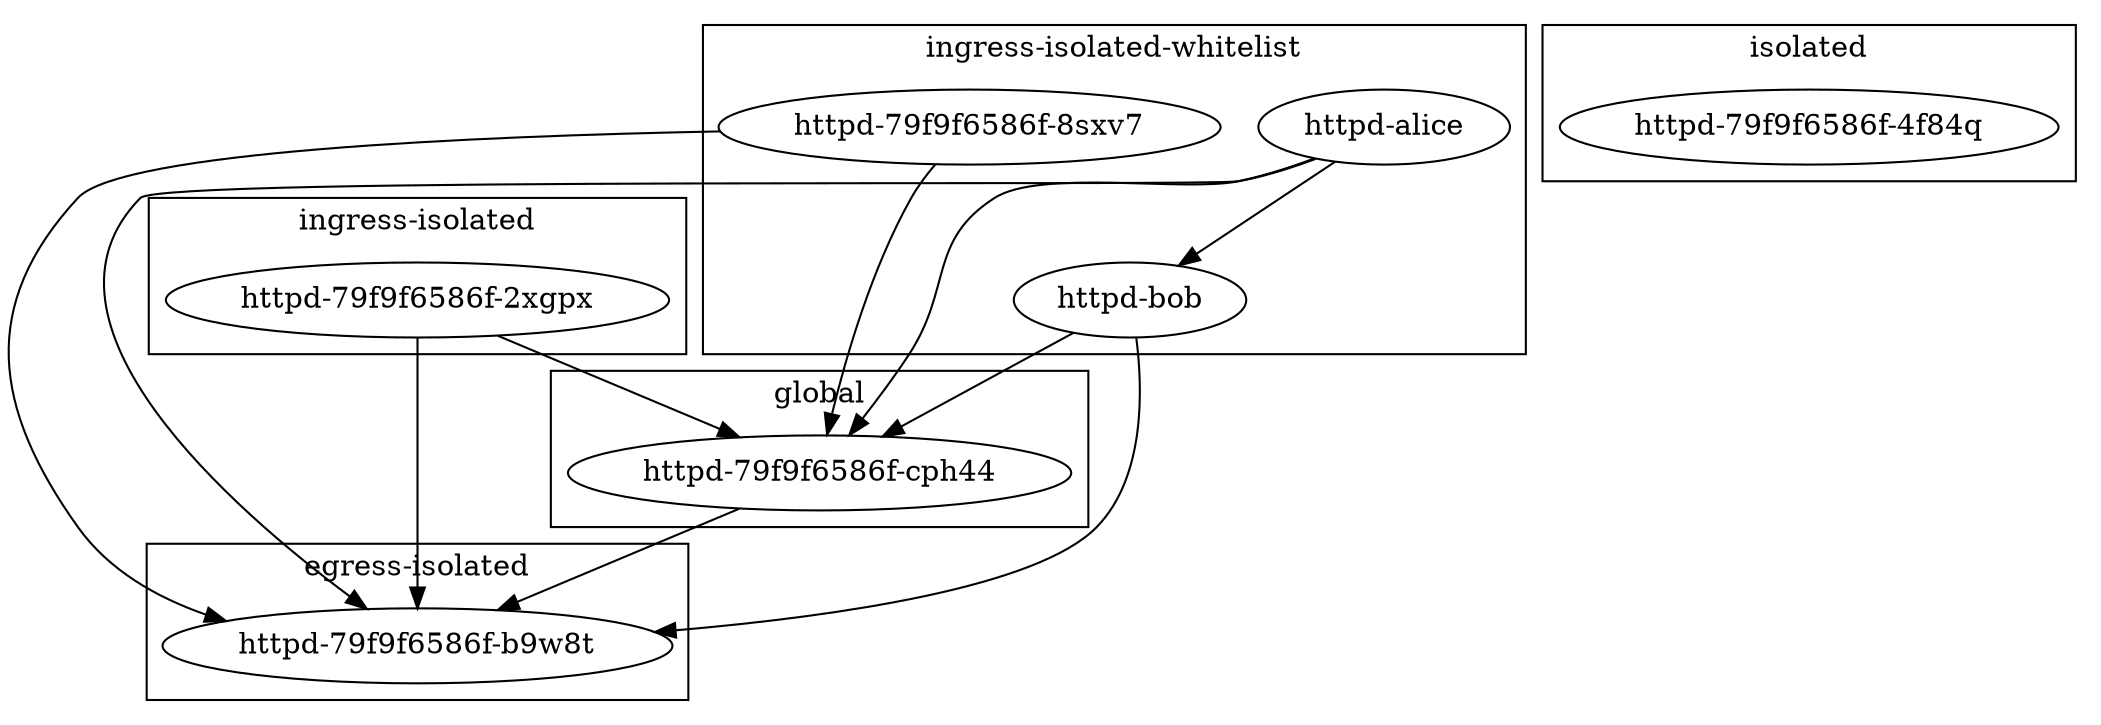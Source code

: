 digraph podNetwork {
  subgraph cluster_1 {
    "httpd-79f9f6586f-b9w8t";
    label = "egress-isolated"
  }
  subgraph cluster_2 {
    "httpd-79f9f6586f-cph44";
    label = "global"
  }
  subgraph cluster_3 {
    "httpd-79f9f6586f-8sxv7";
    "httpd-alice";
    "httpd-bob";
    label = "ingress-isolated-whitelist"
  }
  subgraph cluster_4 {
    "httpd-79f9f6586f-2xgpx";
    label = "ingress-isolated"
  }
  subgraph cluster_5 {
    "httpd-79f9f6586f-4f84q";
    label = "isolated"
  }
  "httpd-79f9f6586f-cph44" -> "httpd-79f9f6586f-b9w8t";
  "httpd-79f9f6586f-8sxv7" -> "httpd-79f9f6586f-b9w8t";
  "httpd-79f9f6586f-8sxv7" -> "httpd-79f9f6586f-cph44";
  "httpd-alice" -> "httpd-79f9f6586f-b9w8t";
  "httpd-alice" -> "httpd-79f9f6586f-cph44";
  "httpd-alice" -> "httpd-bob";
  "httpd-bob" -> "httpd-79f9f6586f-b9w8t";
  "httpd-bob" -> "httpd-79f9f6586f-cph44";
  "httpd-79f9f6586f-2xgpx" -> "httpd-79f9f6586f-b9w8t";
  "httpd-79f9f6586f-2xgpx" -> "httpd-79f9f6586f-cph44";
}

